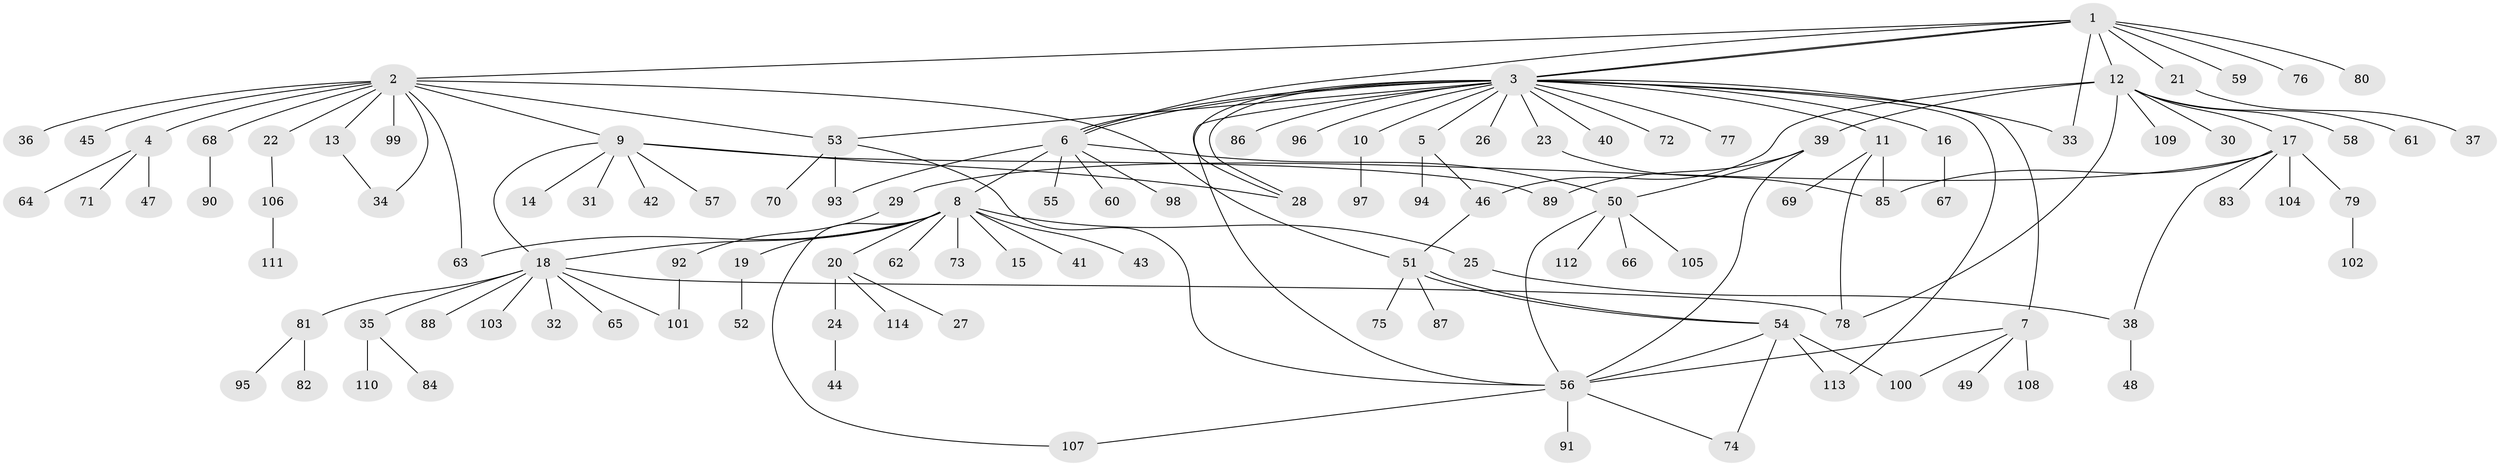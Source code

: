 // Generated by graph-tools (version 1.1) at 2025/35/03/09/25 02:35:23]
// undirected, 114 vertices, 144 edges
graph export_dot {
graph [start="1"]
  node [color=gray90,style=filled];
  1;
  2;
  3;
  4;
  5;
  6;
  7;
  8;
  9;
  10;
  11;
  12;
  13;
  14;
  15;
  16;
  17;
  18;
  19;
  20;
  21;
  22;
  23;
  24;
  25;
  26;
  27;
  28;
  29;
  30;
  31;
  32;
  33;
  34;
  35;
  36;
  37;
  38;
  39;
  40;
  41;
  42;
  43;
  44;
  45;
  46;
  47;
  48;
  49;
  50;
  51;
  52;
  53;
  54;
  55;
  56;
  57;
  58;
  59;
  60;
  61;
  62;
  63;
  64;
  65;
  66;
  67;
  68;
  69;
  70;
  71;
  72;
  73;
  74;
  75;
  76;
  77;
  78;
  79;
  80;
  81;
  82;
  83;
  84;
  85;
  86;
  87;
  88;
  89;
  90;
  91;
  92;
  93;
  94;
  95;
  96;
  97;
  98;
  99;
  100;
  101;
  102;
  103;
  104;
  105;
  106;
  107;
  108;
  109;
  110;
  111;
  112;
  113;
  114;
  1 -- 2;
  1 -- 3;
  1 -- 3;
  1 -- 6;
  1 -- 12;
  1 -- 21;
  1 -- 33;
  1 -- 59;
  1 -- 76;
  1 -- 80;
  2 -- 4;
  2 -- 9;
  2 -- 13;
  2 -- 22;
  2 -- 34;
  2 -- 36;
  2 -- 45;
  2 -- 51;
  2 -- 53;
  2 -- 63;
  2 -- 68;
  2 -- 99;
  3 -- 5;
  3 -- 6;
  3 -- 6;
  3 -- 7;
  3 -- 10;
  3 -- 11;
  3 -- 16;
  3 -- 23;
  3 -- 26;
  3 -- 28;
  3 -- 28;
  3 -- 33;
  3 -- 40;
  3 -- 53;
  3 -- 56;
  3 -- 72;
  3 -- 77;
  3 -- 86;
  3 -- 96;
  3 -- 113;
  4 -- 47;
  4 -- 64;
  4 -- 71;
  5 -- 46;
  5 -- 94;
  6 -- 8;
  6 -- 50;
  6 -- 55;
  6 -- 60;
  6 -- 93;
  6 -- 98;
  7 -- 49;
  7 -- 56;
  7 -- 100;
  7 -- 108;
  8 -- 15;
  8 -- 18;
  8 -- 19;
  8 -- 20;
  8 -- 25;
  8 -- 41;
  8 -- 43;
  8 -- 62;
  8 -- 63;
  8 -- 73;
  8 -- 107;
  9 -- 14;
  9 -- 18;
  9 -- 28;
  9 -- 31;
  9 -- 42;
  9 -- 57;
  9 -- 89;
  10 -- 97;
  11 -- 69;
  11 -- 78;
  11 -- 85;
  12 -- 17;
  12 -- 30;
  12 -- 39;
  12 -- 46;
  12 -- 58;
  12 -- 61;
  12 -- 78;
  12 -- 109;
  13 -- 34;
  16 -- 67;
  17 -- 29;
  17 -- 38;
  17 -- 79;
  17 -- 83;
  17 -- 85;
  17 -- 104;
  18 -- 32;
  18 -- 35;
  18 -- 65;
  18 -- 78;
  18 -- 81;
  18 -- 88;
  18 -- 101;
  18 -- 103;
  19 -- 52;
  20 -- 24;
  20 -- 27;
  20 -- 114;
  21 -- 37;
  22 -- 106;
  23 -- 85;
  24 -- 44;
  25 -- 38;
  29 -- 92;
  35 -- 84;
  35 -- 110;
  38 -- 48;
  39 -- 50;
  39 -- 56;
  39 -- 89;
  46 -- 51;
  50 -- 56;
  50 -- 66;
  50 -- 105;
  50 -- 112;
  51 -- 54;
  51 -- 54;
  51 -- 75;
  51 -- 87;
  53 -- 56;
  53 -- 70;
  53 -- 93;
  54 -- 56;
  54 -- 74;
  54 -- 100;
  54 -- 113;
  56 -- 74;
  56 -- 91;
  56 -- 107;
  68 -- 90;
  79 -- 102;
  81 -- 82;
  81 -- 95;
  92 -- 101;
  106 -- 111;
}
